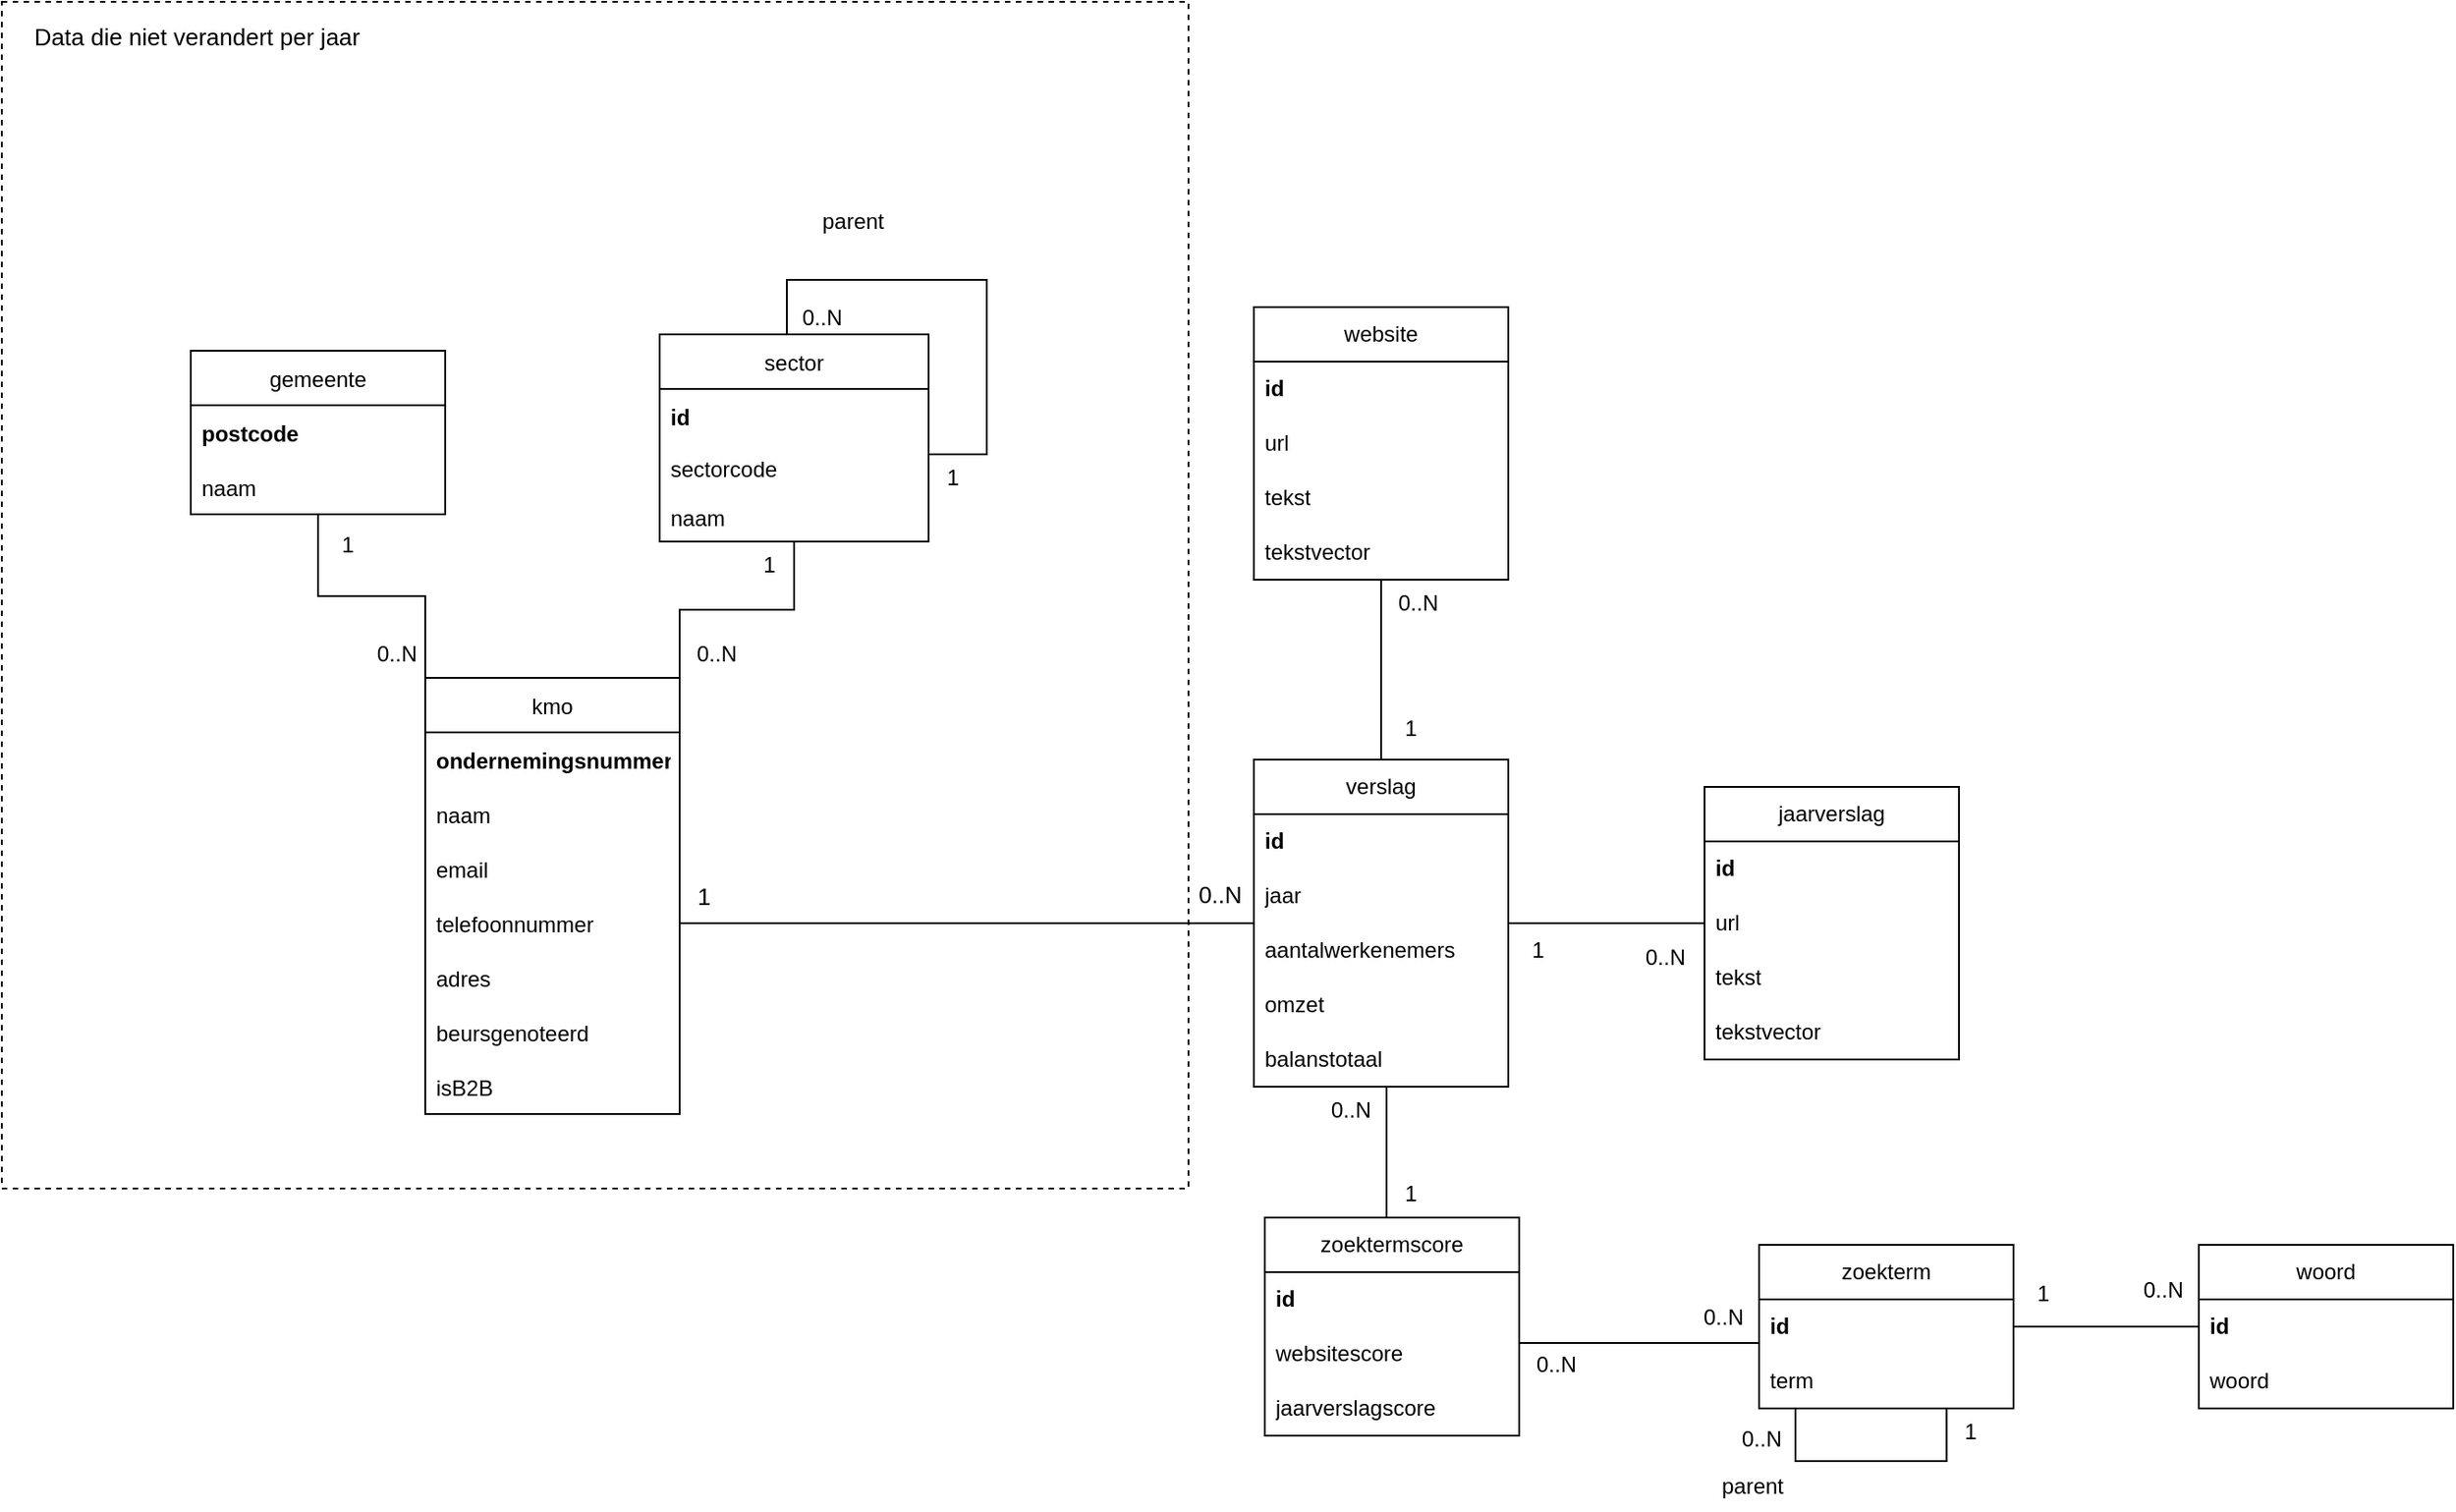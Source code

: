 <mxfile version="20.3.0" type="device"><diagram id="WTGynVmbKfR1uC-QsiB_" name="Page-1"><mxGraphModel dx="1609" dy="1137" grid="0" gridSize="10" guides="1" tooltips="1" connect="1" arrows="1" fold="1" page="0" pageScale="1" pageWidth="850" pageHeight="1100" math="0" shadow="0"><root><mxCell id="0"/><mxCell id="1" parent="0"/><mxCell id="Re18l9JdXHp2UFm8CKWH-41" value="&lt;div style=&quot;&quot;&gt;&lt;br&gt;&lt;/div&gt;" style="whiteSpace=wrap;html=1;aspect=fixed;fillColor=none;dashed=1;align=left;imageAspect=0;" parent="1" vertex="1"><mxGeometry x="-141" y="-271" width="653" height="653" as="geometry"/></mxCell><mxCell id="Re18l9JdXHp2UFm8CKWH-2" value="kmo" style="swimlane;fontStyle=0;childLayout=stackLayout;horizontal=1;startSize=30;horizontalStack=0;resizeParent=1;resizeParentMax=0;resizeLast=0;collapsible=1;marginBottom=0;fillColor=default;" parent="1" vertex="1"><mxGeometry x="92" y="101" width="140" height="240" as="geometry"/></mxCell><mxCell id="Re18l9JdXHp2UFm8CKWH-3" value="ondernemingsnummer" style="text;strokeColor=none;fillColor=none;align=left;verticalAlign=middle;spacingLeft=4;spacingRight=4;overflow=hidden;points=[[0,0.5],[1,0.5]];portConstraint=eastwest;rotatable=0;fontStyle=1" parent="Re18l9JdXHp2UFm8CKWH-2" vertex="1"><mxGeometry y="30" width="140" height="30" as="geometry"/></mxCell><mxCell id="Re18l9JdXHp2UFm8CKWH-4" value="naam" style="text;strokeColor=none;fillColor=none;align=left;verticalAlign=middle;spacingLeft=4;spacingRight=4;overflow=hidden;points=[[0,0.5],[1,0.5]];portConstraint=eastwest;rotatable=0;" parent="Re18l9JdXHp2UFm8CKWH-2" vertex="1"><mxGeometry y="60" width="140" height="30" as="geometry"/></mxCell><mxCell id="Re18l9JdXHp2UFm8CKWH-5" value="email" style="text;strokeColor=none;fillColor=none;align=left;verticalAlign=middle;spacingLeft=4;spacingRight=4;overflow=hidden;points=[[0,0.5],[1,0.5]];portConstraint=eastwest;rotatable=0;" parent="Re18l9JdXHp2UFm8CKWH-2" vertex="1"><mxGeometry y="90" width="140" height="30" as="geometry"/></mxCell><mxCell id="Re18l9JdXHp2UFm8CKWH-6" value="telefoonnummer" style="text;strokeColor=none;fillColor=none;align=left;verticalAlign=middle;spacingLeft=4;spacingRight=4;overflow=hidden;points=[[0,0.5],[1,0.5]];portConstraint=eastwest;rotatable=0;" parent="Re18l9JdXHp2UFm8CKWH-2" vertex="1"><mxGeometry y="120" width="140" height="30" as="geometry"/></mxCell><mxCell id="Re18l9JdXHp2UFm8CKWH-7" value="adres" style="text;strokeColor=none;fillColor=none;align=left;verticalAlign=middle;spacingLeft=4;spacingRight=4;overflow=hidden;points=[[0,0.5],[1,0.5]];portConstraint=eastwest;rotatable=0;" parent="Re18l9JdXHp2UFm8CKWH-2" vertex="1"><mxGeometry y="150" width="140" height="30" as="geometry"/></mxCell><mxCell id="Re18l9JdXHp2UFm8CKWH-9" value="beursgenoteerd" style="text;strokeColor=none;fillColor=none;align=left;verticalAlign=middle;spacingLeft=4;spacingRight=4;overflow=hidden;points=[[0,0.5],[1,0.5]];portConstraint=eastwest;rotatable=0;" parent="Re18l9JdXHp2UFm8CKWH-2" vertex="1"><mxGeometry y="180" width="140" height="30" as="geometry"/></mxCell><mxCell id="Re18l9JdXHp2UFm8CKWH-11" value="isB2B" style="text;strokeColor=none;fillColor=none;align=left;verticalAlign=middle;spacingLeft=4;spacingRight=4;overflow=hidden;points=[[0,0.5],[1,0.5]];portConstraint=eastwest;rotatable=0;" parent="Re18l9JdXHp2UFm8CKWH-2" vertex="1"><mxGeometry y="210" width="140" height="30" as="geometry"/></mxCell><mxCell id="Re18l9JdXHp2UFm8CKWH-18" style="edgeStyle=orthogonalEdgeStyle;rounded=0;orthogonalLoop=1;jettySize=auto;html=1;endArrow=none;endFill=0;entryX=0;entryY=0;entryDx=0;entryDy=0;" parent="1" source="Re18l9JdXHp2UFm8CKWH-14" target="Re18l9JdXHp2UFm8CKWH-2" edge="1"><mxGeometry relative="1" as="geometry"/></mxCell><mxCell id="Re18l9JdXHp2UFm8CKWH-14" value="gemeente" style="swimlane;fontStyle=0;childLayout=stackLayout;horizontal=1;startSize=30;horizontalStack=0;resizeParent=1;resizeParentMax=0;resizeLast=0;collapsible=1;marginBottom=0;fillColor=default;" parent="1" vertex="1"><mxGeometry x="-37" y="-79" width="140" height="90" as="geometry"/></mxCell><mxCell id="Re18l9JdXHp2UFm8CKWH-15" value="postcode" style="text;strokeColor=none;fillColor=none;align=left;verticalAlign=middle;spacingLeft=4;spacingRight=4;overflow=hidden;points=[[0,0.5],[1,0.5]];portConstraint=eastwest;rotatable=0;fontStyle=1" parent="Re18l9JdXHp2UFm8CKWH-14" vertex="1"><mxGeometry y="30" width="140" height="30" as="geometry"/></mxCell><mxCell id="Re18l9JdXHp2UFm8CKWH-16" value="naam" style="text;strokeColor=none;fillColor=none;align=left;verticalAlign=middle;spacingLeft=4;spacingRight=4;overflow=hidden;points=[[0,0.5],[1,0.5]];portConstraint=eastwest;rotatable=0;" parent="Re18l9JdXHp2UFm8CKWH-14" vertex="1"><mxGeometry y="60" width="140" height="30" as="geometry"/></mxCell><mxCell id="Re18l9JdXHp2UFm8CKWH-19" value="1" style="text;html=1;align=center;verticalAlign=middle;resizable=0;points=[];autosize=1;strokeColor=none;fillColor=none;" parent="1" vertex="1"><mxGeometry x="36" y="15" width="25" height="26" as="geometry"/></mxCell><mxCell id="Re18l9JdXHp2UFm8CKWH-20" value="0..N" style="text;html=1;align=center;verticalAlign=middle;resizable=0;points=[];autosize=1;strokeColor=none;fillColor=none;" parent="1" vertex="1"><mxGeometry x="56" y="75" width="40" height="26" as="geometry"/></mxCell><mxCell id="Re18l9JdXHp2UFm8CKWH-25" style="edgeStyle=orthogonalEdgeStyle;rounded=0;orthogonalLoop=1;jettySize=auto;html=1;entryX=1;entryY=0;entryDx=0;entryDy=0;endArrow=none;endFill=0;" parent="1" source="Re18l9JdXHp2UFm8CKWH-21" target="Re18l9JdXHp2UFm8CKWH-2" edge="1"><mxGeometry relative="1" as="geometry"/></mxCell><mxCell id="Re18l9JdXHp2UFm8CKWH-21" value="sector" style="swimlane;fontStyle=0;childLayout=stackLayout;horizontal=1;startSize=30;horizontalStack=0;resizeParent=1;resizeParentMax=0;resizeLast=0;collapsible=1;marginBottom=0;fillColor=default;" parent="1" vertex="1"><mxGeometry x="221" y="-88" width="148" height="114" as="geometry"/></mxCell><mxCell id="Re18l9JdXHp2UFm8CKWH-22" value="id" style="text;strokeColor=none;fillColor=none;align=left;verticalAlign=middle;spacingLeft=4;spacingRight=4;overflow=hidden;points=[[0,0.5],[1,0.5]];portConstraint=eastwest;rotatable=0;fontStyle=1" parent="Re18l9JdXHp2UFm8CKWH-21" vertex="1"><mxGeometry y="30" width="148" height="30" as="geometry"/></mxCell><mxCell id="Re18l9JdXHp2UFm8CKWH-23" value="sectorcode" style="text;strokeColor=none;fillColor=none;align=left;verticalAlign=middle;spacingLeft=4;spacingRight=4;overflow=hidden;points=[[0,0.5],[1,0.5]];portConstraint=eastwest;rotatable=0;" parent="Re18l9JdXHp2UFm8CKWH-21" vertex="1"><mxGeometry y="60" width="148" height="27" as="geometry"/></mxCell><mxCell id="v-ODNbQxsTQjlnAc42EJ-2" value="naam" style="text;strokeColor=none;fillColor=none;align=left;verticalAlign=middle;spacingLeft=4;spacingRight=4;overflow=hidden;points=[[0,0.5],[1,0.5]];portConstraint=eastwest;rotatable=0;" parent="Re18l9JdXHp2UFm8CKWH-21" vertex="1"><mxGeometry y="87" width="148" height="27" as="geometry"/></mxCell><mxCell id="Re18l9JdXHp2UFm8CKWH-31" style="edgeStyle=orthogonalEdgeStyle;rounded=0;orthogonalLoop=1;jettySize=auto;html=1;endArrow=none;endFill=0;" parent="1" source="Re18l9JdXHp2UFm8CKWH-21" target="Re18l9JdXHp2UFm8CKWH-21" edge="1"><mxGeometry relative="1" as="geometry"><mxPoint x="291" y="-155" as="sourcePoint"/><Array as="points"><mxPoint x="291" y="-118"/><mxPoint x="401" y="-118"/><mxPoint x="401" y="-22"/></Array></mxGeometry></mxCell><mxCell id="Re18l9JdXHp2UFm8CKWH-34" value="0..N" style="text;html=1;align=center;verticalAlign=middle;resizable=0;points=[];autosize=1;strokeColor=none;fillColor=none;" parent="1" vertex="1"><mxGeometry x="289.5" y="-110" width="40" height="26" as="geometry"/></mxCell><mxCell id="Re18l9JdXHp2UFm8CKWH-36" value="1" style="text;html=1;align=center;verticalAlign=middle;resizable=0;points=[];autosize=1;strokeColor=none;fillColor=none;" parent="1" vertex="1"><mxGeometry x="268" y="26" width="25" height="26" as="geometry"/></mxCell><mxCell id="Re18l9JdXHp2UFm8CKWH-37" value="0..N" style="text;html=1;align=center;verticalAlign=middle;resizable=0;points=[];autosize=1;strokeColor=none;fillColor=none;" parent="1" vertex="1"><mxGeometry x="232" y="75" width="40" height="26" as="geometry"/></mxCell><mxCell id="Re18l9JdXHp2UFm8CKWH-42" value="Data die niet verandert&amp;nbsp;per jaar" style="text;html=1;align=center;verticalAlign=middle;resizable=0;points=[];autosize=1;strokeColor=none;fillColor=none;fontSize=13;" parent="1" vertex="1"><mxGeometry x="-133" y="-266" width="197" height="28" as="geometry"/></mxCell><mxCell id="Re18l9JdXHp2UFm8CKWH-84" style="edgeStyle=none;rounded=0;orthogonalLoop=1;jettySize=auto;html=1;fontSize=13;endArrow=none;endFill=0;entryX=1;entryY=0.5;entryDx=0;entryDy=0;" parent="1" source="PHelXk3jzm6ezTHPBqMF-7" target="Re18l9JdXHp2UFm8CKWH-6" edge="1"><mxGeometry relative="1" as="geometry"><mxPoint x="550" y="236" as="sourcePoint"/></mxGeometry></mxCell><mxCell id="Re18l9JdXHp2UFm8CKWH-87" value="1" style="text;html=1;align=center;verticalAlign=middle;resizable=0;points=[];autosize=1;strokeColor=none;fillColor=none;fontSize=13;" parent="1" vertex="1"><mxGeometry x="232" y="207" width="25" height="28" as="geometry"/></mxCell><mxCell id="Re18l9JdXHp2UFm8CKWH-88" value="0..N" style="text;html=1;align=center;verticalAlign=middle;resizable=0;points=[];autosize=1;strokeColor=none;fillColor=none;fontSize=13;" parent="1" vertex="1"><mxGeometry x="508" y="206" width="42" height="28" as="geometry"/></mxCell><mxCell id="PHelXk3jzm6ezTHPBqMF-1" value="parent" style="text;html=1;align=center;verticalAlign=middle;resizable=0;points=[];autosize=1;strokeColor=none;fillColor=none;" parent="1" vertex="1"><mxGeometry x="301" y="-163" width="52" height="26" as="geometry"/></mxCell><mxCell id="PHelXk3jzm6ezTHPBqMF-2" value="1" style="text;html=1;align=center;verticalAlign=middle;resizable=0;points=[];autosize=1;strokeColor=none;fillColor=none;" parent="1" vertex="1"><mxGeometry x="369" y="-22" width="25" height="26" as="geometry"/></mxCell><mxCell id="PHelXk3jzm6ezTHPBqMF-25" style="edgeStyle=orthogonalEdgeStyle;rounded=0;orthogonalLoop=1;jettySize=auto;html=1;endArrow=none;endFill=0;" parent="1" source="PHelXk3jzm6ezTHPBqMF-7" target="PHelXk3jzm6ezTHPBqMF-14" edge="1"><mxGeometry relative="1" as="geometry"/></mxCell><mxCell id="PHelXk3jzm6ezTHPBqMF-7" value="verslag" style="swimlane;fontStyle=0;childLayout=stackLayout;horizontal=1;startSize=30;horizontalStack=0;resizeParent=1;resizeParentMax=0;resizeLast=0;collapsible=1;marginBottom=0;whiteSpace=wrap;html=1;" parent="1" vertex="1"><mxGeometry x="548" y="146" width="140" height="180" as="geometry"/></mxCell><mxCell id="PHelXk3jzm6ezTHPBqMF-8" value="&lt;b&gt;id&lt;/b&gt;" style="text;strokeColor=none;fillColor=none;align=left;verticalAlign=middle;spacingLeft=4;spacingRight=4;overflow=hidden;points=[[0,0.5],[1,0.5]];portConstraint=eastwest;rotatable=0;whiteSpace=wrap;html=1;" parent="PHelXk3jzm6ezTHPBqMF-7" vertex="1"><mxGeometry y="30" width="140" height="30" as="geometry"/></mxCell><mxCell id="PHelXk3jzm6ezTHPBqMF-9" value="jaar" style="text;strokeColor=none;fillColor=none;align=left;verticalAlign=middle;spacingLeft=4;spacingRight=4;overflow=hidden;points=[[0,0.5],[1,0.5]];portConstraint=eastwest;rotatable=0;whiteSpace=wrap;html=1;" parent="PHelXk3jzm6ezTHPBqMF-7" vertex="1"><mxGeometry y="60" width="140" height="30" as="geometry"/></mxCell><mxCell id="PHelXk3jzm6ezTHPBqMF-10" value="aantalwerkenemers" style="text;strokeColor=none;fillColor=none;align=left;verticalAlign=middle;spacingLeft=4;spacingRight=4;overflow=hidden;points=[[0,0.5],[1,0.5]];portConstraint=eastwest;rotatable=0;whiteSpace=wrap;html=1;" parent="PHelXk3jzm6ezTHPBqMF-7" vertex="1"><mxGeometry y="90" width="140" height="30" as="geometry"/></mxCell><mxCell id="PHelXk3jzm6ezTHPBqMF-11" value="omzet" style="text;strokeColor=none;fillColor=none;align=left;verticalAlign=middle;spacingLeft=4;spacingRight=4;overflow=hidden;points=[[0,0.5],[1,0.5]];portConstraint=eastwest;rotatable=0;whiteSpace=wrap;html=1;" parent="PHelXk3jzm6ezTHPBqMF-7" vertex="1"><mxGeometry y="120" width="140" height="30" as="geometry"/></mxCell><mxCell id="PHelXk3jzm6ezTHPBqMF-12" value="balanstotaal" style="text;strokeColor=none;fillColor=none;align=left;verticalAlign=middle;spacingLeft=4;spacingRight=4;overflow=hidden;points=[[0,0.5],[1,0.5]];portConstraint=eastwest;rotatable=0;whiteSpace=wrap;html=1;" parent="PHelXk3jzm6ezTHPBqMF-7" vertex="1"><mxGeometry y="150" width="140" height="30" as="geometry"/></mxCell><mxCell id="PHelXk3jzm6ezTHPBqMF-14" value="jaarverslag" style="swimlane;fontStyle=0;childLayout=stackLayout;horizontal=1;startSize=30;horizontalStack=0;resizeParent=1;resizeParentMax=0;resizeLast=0;collapsible=1;marginBottom=0;whiteSpace=wrap;html=1;" parent="1" vertex="1"><mxGeometry x="796" y="161" width="140" height="150" as="geometry"/></mxCell><mxCell id="PHelXk3jzm6ezTHPBqMF-16" value="&lt;b&gt;id&lt;/b&gt;" style="text;strokeColor=none;fillColor=none;align=left;verticalAlign=middle;spacingLeft=4;spacingRight=4;overflow=hidden;points=[[0,0.5],[1,0.5]];portConstraint=eastwest;rotatable=0;whiteSpace=wrap;html=1;" parent="PHelXk3jzm6ezTHPBqMF-14" vertex="1"><mxGeometry y="30" width="140" height="30" as="geometry"/></mxCell><mxCell id="PHelXk3jzm6ezTHPBqMF-17" value="url" style="text;strokeColor=none;fillColor=none;align=left;verticalAlign=middle;spacingLeft=4;spacingRight=4;overflow=hidden;points=[[0,0.5],[1,0.5]];portConstraint=eastwest;rotatable=0;whiteSpace=wrap;html=1;" parent="PHelXk3jzm6ezTHPBqMF-14" vertex="1"><mxGeometry y="60" width="140" height="30" as="geometry"/></mxCell><mxCell id="PHelXk3jzm6ezTHPBqMF-26" value="tekst" style="text;strokeColor=none;fillColor=none;align=left;verticalAlign=middle;spacingLeft=4;spacingRight=4;overflow=hidden;points=[[0,0.5],[1,0.5]];portConstraint=eastwest;rotatable=0;whiteSpace=wrap;html=1;" parent="PHelXk3jzm6ezTHPBqMF-14" vertex="1"><mxGeometry y="90" width="140" height="30" as="geometry"/></mxCell><mxCell id="v-ODNbQxsTQjlnAc42EJ-4" value="tekstvector" style="text;strokeColor=none;fillColor=none;align=left;verticalAlign=middle;spacingLeft=4;spacingRight=4;overflow=hidden;points=[[0,0.5],[1,0.5]];portConstraint=eastwest;rotatable=0;whiteSpace=wrap;html=1;" parent="PHelXk3jzm6ezTHPBqMF-14" vertex="1"><mxGeometry y="120" width="140" height="30" as="geometry"/></mxCell><mxCell id="PHelXk3jzm6ezTHPBqMF-22" style="edgeStyle=orthogonalEdgeStyle;rounded=0;orthogonalLoop=1;jettySize=auto;html=1;endArrow=none;endFill=0;" parent="1" source="PHelXk3jzm6ezTHPBqMF-18" target="PHelXk3jzm6ezTHPBqMF-7" edge="1"><mxGeometry relative="1" as="geometry"/></mxCell><mxCell id="PHelXk3jzm6ezTHPBqMF-18" value="website" style="swimlane;fontStyle=0;childLayout=stackLayout;horizontal=1;startSize=30;horizontalStack=0;resizeParent=1;resizeParentMax=0;resizeLast=0;collapsible=1;marginBottom=0;whiteSpace=wrap;html=1;" parent="1" vertex="1"><mxGeometry x="548" y="-103" width="140" height="150" as="geometry"/></mxCell><mxCell id="PHelXk3jzm6ezTHPBqMF-19" value="&lt;b&gt;id&lt;/b&gt;" style="text;strokeColor=none;fillColor=none;align=left;verticalAlign=middle;spacingLeft=4;spacingRight=4;overflow=hidden;points=[[0,0.5],[1,0.5]];portConstraint=eastwest;rotatable=0;whiteSpace=wrap;html=1;" parent="PHelXk3jzm6ezTHPBqMF-18" vertex="1"><mxGeometry y="30" width="140" height="30" as="geometry"/></mxCell><mxCell id="PHelXk3jzm6ezTHPBqMF-20" value="url" style="text;strokeColor=none;fillColor=none;align=left;verticalAlign=middle;spacingLeft=4;spacingRight=4;overflow=hidden;points=[[0,0.5],[1,0.5]];portConstraint=eastwest;rotatable=0;whiteSpace=wrap;html=1;" parent="PHelXk3jzm6ezTHPBqMF-18" vertex="1"><mxGeometry y="60" width="140" height="30" as="geometry"/></mxCell><mxCell id="PHelXk3jzm6ezTHPBqMF-21" value="tekst" style="text;strokeColor=none;fillColor=none;align=left;verticalAlign=middle;spacingLeft=4;spacingRight=4;overflow=hidden;points=[[0,0.5],[1,0.5]];portConstraint=eastwest;rotatable=0;whiteSpace=wrap;html=1;" parent="PHelXk3jzm6ezTHPBqMF-18" vertex="1"><mxGeometry y="90" width="140" height="30" as="geometry"/></mxCell><mxCell id="v-ODNbQxsTQjlnAc42EJ-3" value="tekstvector" style="text;strokeColor=none;fillColor=none;align=left;verticalAlign=middle;spacingLeft=4;spacingRight=4;overflow=hidden;points=[[0,0.5],[1,0.5]];portConstraint=eastwest;rotatable=0;whiteSpace=wrap;html=1;" parent="PHelXk3jzm6ezTHPBqMF-18" vertex="1"><mxGeometry y="120" width="140" height="30" as="geometry"/></mxCell><mxCell id="PHelXk3jzm6ezTHPBqMF-23" value="0..N" style="text;html=1;align=center;verticalAlign=middle;resizable=0;points=[];autosize=1;strokeColor=none;fillColor=none;" parent="1" vertex="1"><mxGeometry x="618" y="47" width="40" height="26" as="geometry"/></mxCell><mxCell id="PHelXk3jzm6ezTHPBqMF-24" value="1" style="text;html=1;align=center;verticalAlign=middle;resizable=0;points=[];autosize=1;strokeColor=none;fillColor=none;" parent="1" vertex="1"><mxGeometry x="621" y="116" width="25" height="26" as="geometry"/></mxCell><mxCell id="PHelXk3jzm6ezTHPBqMF-27" value="0..N" style="text;html=1;align=center;verticalAlign=middle;resizable=0;points=[];autosize=1;strokeColor=none;fillColor=none;" parent="1" vertex="1"><mxGeometry x="754" y="242" width="40" height="26" as="geometry"/></mxCell><mxCell id="PHelXk3jzm6ezTHPBqMF-28" value="1" style="text;html=1;align=center;verticalAlign=middle;resizable=0;points=[];autosize=1;strokeColor=none;fillColor=none;" parent="1" vertex="1"><mxGeometry x="691" y="238" width="25" height="26" as="geometry"/></mxCell><mxCell id="PHelXk3jzm6ezTHPBqMF-29" value="zoekterm" style="swimlane;fontStyle=0;childLayout=stackLayout;horizontal=1;startSize=30;horizontalStack=0;resizeParent=1;resizeParentMax=0;resizeLast=0;collapsible=1;marginBottom=0;whiteSpace=wrap;html=1;" parent="1" vertex="1"><mxGeometry x="826" y="413" width="140" height="90" as="geometry"/></mxCell><mxCell id="PHelXk3jzm6ezTHPBqMF-34" style="edgeStyle=orthogonalEdgeStyle;rounded=0;orthogonalLoop=1;jettySize=auto;html=1;endArrow=none;endFill=0;entryX=0.737;entryY=0.992;entryDx=0;entryDy=0;entryPerimeter=0;" parent="PHelXk3jzm6ezTHPBqMF-29" source="PHelXk3jzm6ezTHPBqMF-31" target="PHelXk3jzm6ezTHPBqMF-31" edge="1"><mxGeometry relative="1" as="geometry"><Array as="points"><mxPoint x="20" y="119"/><mxPoint x="103" y="119"/></Array></mxGeometry></mxCell><mxCell id="PHelXk3jzm6ezTHPBqMF-30" value="&lt;b&gt;id&lt;/b&gt;" style="text;strokeColor=none;fillColor=none;align=left;verticalAlign=middle;spacingLeft=4;spacingRight=4;overflow=hidden;points=[[0,0.5],[1,0.5]];portConstraint=eastwest;rotatable=0;whiteSpace=wrap;html=1;" parent="PHelXk3jzm6ezTHPBqMF-29" vertex="1"><mxGeometry y="30" width="140" height="30" as="geometry"/></mxCell><mxCell id="PHelXk3jzm6ezTHPBqMF-31" value="term" style="text;strokeColor=none;fillColor=none;align=left;verticalAlign=middle;spacingLeft=4;spacingRight=4;overflow=hidden;points=[[0,0.5],[1,0.5]];portConstraint=eastwest;rotatable=0;whiteSpace=wrap;html=1;" parent="PHelXk3jzm6ezTHPBqMF-29" vertex="1"><mxGeometry y="60" width="140" height="30" as="geometry"/></mxCell><mxCell id="PHelXk3jzm6ezTHPBqMF-35" value="parent" style="text;html=1;align=center;verticalAlign=middle;resizable=0;points=[];autosize=1;strokeColor=none;fillColor=none;" parent="1" vertex="1"><mxGeometry x="796" y="533" width="52" height="26" as="geometry"/></mxCell><mxCell id="PHelXk3jzm6ezTHPBqMF-36" value="1" style="text;html=1;align=center;verticalAlign=middle;resizable=0;points=[];autosize=1;strokeColor=none;fillColor=none;" parent="1" vertex="1"><mxGeometry x="929" y="503" width="25" height="26" as="geometry"/></mxCell><mxCell id="PHelXk3jzm6ezTHPBqMF-37" value="0..N" style="text;html=1;align=center;verticalAlign=middle;resizable=0;points=[];autosize=1;strokeColor=none;fillColor=none;" parent="1" vertex="1"><mxGeometry x="807" y="507" width="40" height="26" as="geometry"/></mxCell><mxCell id="PHelXk3jzm6ezTHPBqMF-43" style="edgeStyle=orthogonalEdgeStyle;rounded=0;orthogonalLoop=1;jettySize=auto;html=1;endArrow=none;endFill=0;" parent="1" source="PHelXk3jzm6ezTHPBqMF-39" target="PHelXk3jzm6ezTHPBqMF-30" edge="1"><mxGeometry relative="1" as="geometry"/></mxCell><mxCell id="PHelXk3jzm6ezTHPBqMF-39" value="woord" style="swimlane;fontStyle=0;childLayout=stackLayout;horizontal=1;startSize=30;horizontalStack=0;resizeParent=1;resizeParentMax=0;resizeLast=0;collapsible=1;marginBottom=0;whiteSpace=wrap;html=1;" parent="1" vertex="1"><mxGeometry x="1068" y="413" width="140" height="90" as="geometry"/></mxCell><mxCell id="PHelXk3jzm6ezTHPBqMF-40" value="&lt;b&gt;id&lt;/b&gt;" style="text;strokeColor=none;fillColor=none;align=left;verticalAlign=middle;spacingLeft=4;spacingRight=4;overflow=hidden;points=[[0,0.5],[1,0.5]];portConstraint=eastwest;rotatable=0;whiteSpace=wrap;html=1;" parent="PHelXk3jzm6ezTHPBqMF-39" vertex="1"><mxGeometry y="30" width="140" height="30" as="geometry"/></mxCell><mxCell id="PHelXk3jzm6ezTHPBqMF-41" value="woord" style="text;strokeColor=none;fillColor=none;align=left;verticalAlign=middle;spacingLeft=4;spacingRight=4;overflow=hidden;points=[[0,0.5],[1,0.5]];portConstraint=eastwest;rotatable=0;whiteSpace=wrap;html=1;" parent="PHelXk3jzm6ezTHPBqMF-39" vertex="1"><mxGeometry y="60" width="140" height="30" as="geometry"/></mxCell><mxCell id="PHelXk3jzm6ezTHPBqMF-44" value="1" style="text;html=1;align=center;verticalAlign=middle;resizable=0;points=[];autosize=1;strokeColor=none;fillColor=none;" parent="1" vertex="1"><mxGeometry x="969" y="427" width="25" height="26" as="geometry"/></mxCell><mxCell id="PHelXk3jzm6ezTHPBqMF-45" value="0..N" style="text;html=1;align=center;verticalAlign=middle;resizable=0;points=[];autosize=1;strokeColor=none;fillColor=none;" parent="1" vertex="1"><mxGeometry x="1028" y="425" width="40" height="26" as="geometry"/></mxCell><mxCell id="v-ODNbQxsTQjlnAc42EJ-7" value="zoektermscore" style="swimlane;fontStyle=0;childLayout=stackLayout;horizontal=1;startSize=30;horizontalStack=0;resizeParent=1;resizeParentMax=0;resizeLast=0;collapsible=1;marginBottom=0;whiteSpace=wrap;html=1;" parent="1" vertex="1"><mxGeometry x="554" y="398" width="140" height="120" as="geometry"/></mxCell><mxCell id="v-ODNbQxsTQjlnAc42EJ-8" value="&lt;b&gt;id&lt;/b&gt;" style="text;strokeColor=none;fillColor=none;align=left;verticalAlign=middle;spacingLeft=4;spacingRight=4;overflow=hidden;points=[[0,0.5],[1,0.5]];portConstraint=eastwest;rotatable=0;whiteSpace=wrap;html=1;" parent="v-ODNbQxsTQjlnAc42EJ-7" vertex="1"><mxGeometry y="30" width="140" height="30" as="geometry"/></mxCell><mxCell id="v-ODNbQxsTQjlnAc42EJ-9" value="websitescore" style="text;strokeColor=none;fillColor=none;align=left;verticalAlign=middle;spacingLeft=4;spacingRight=4;overflow=hidden;points=[[0,0.5],[1,0.5]];portConstraint=eastwest;rotatable=0;whiteSpace=wrap;html=1;" parent="v-ODNbQxsTQjlnAc42EJ-7" vertex="1"><mxGeometry y="60" width="140" height="30" as="geometry"/></mxCell><mxCell id="v-ODNbQxsTQjlnAc42EJ-10" value="jaarverslagscore&lt;br&gt;" style="text;strokeColor=none;fillColor=none;align=left;verticalAlign=middle;spacingLeft=4;spacingRight=4;overflow=hidden;points=[[0,0.5],[1,0.5]];portConstraint=eastwest;rotatable=0;whiteSpace=wrap;html=1;" parent="v-ODNbQxsTQjlnAc42EJ-7" vertex="1"><mxGeometry y="90" width="140" height="30" as="geometry"/></mxCell><mxCell id="v-ODNbQxsTQjlnAc42EJ-12" style="edgeStyle=orthogonalEdgeStyle;rounded=0;orthogonalLoop=1;jettySize=auto;html=1;endArrow=none;endFill=0;entryX=0.5;entryY=0;entryDx=0;entryDy=0;" parent="1" source="PHelXk3jzm6ezTHPBqMF-12" target="v-ODNbQxsTQjlnAc42EJ-7" edge="1"><mxGeometry relative="1" as="geometry"><mxPoint x="628" y="336" as="sourcePoint"/><mxPoint x="628" y="405.0" as="targetPoint"/><Array as="points"><mxPoint x="621" y="358"/><mxPoint x="621" y="358"/></Array></mxGeometry></mxCell><mxCell id="v-ODNbQxsTQjlnAc42EJ-13" style="edgeStyle=orthogonalEdgeStyle;rounded=0;orthogonalLoop=1;jettySize=auto;html=1;endArrow=none;endFill=0;entryX=1;entryY=0.5;entryDx=0;entryDy=0;" parent="1" source="PHelXk3jzm6ezTHPBqMF-30" target="v-ODNbQxsTQjlnAc42EJ-9" edge="1"><mxGeometry relative="1" as="geometry"><mxPoint x="631.0" y="336" as="sourcePoint"/><mxPoint x="634" y="408" as="targetPoint"/><Array as="points"><mxPoint x="694" y="467"/></Array></mxGeometry></mxCell><mxCell id="NfVMuVPaTyFl3EhKX2cR-1" value="0..N" style="text;html=1;align=center;verticalAlign=middle;resizable=0;points=[];autosize=1;strokeColor=none;fillColor=none;" vertex="1" parent="1"><mxGeometry x="694" y="466" width="40" height="26" as="geometry"/></mxCell><mxCell id="NfVMuVPaTyFl3EhKX2cR-2" value="1" style="text;html=1;align=center;verticalAlign=middle;resizable=0;points=[];autosize=1;strokeColor=none;fillColor=none;" vertex="1" parent="1"><mxGeometry x="621" y="372" width="25" height="26" as="geometry"/></mxCell><mxCell id="NfVMuVPaTyFl3EhKX2cR-3" value="0..N" style="text;html=1;align=center;verticalAlign=middle;resizable=0;points=[];autosize=1;strokeColor=none;fillColor=none;" vertex="1" parent="1"><mxGeometry x="581" y="326" width="40" height="26" as="geometry"/></mxCell><mxCell id="NfVMuVPaTyFl3EhKX2cR-4" value="0..N" style="text;html=1;align=center;verticalAlign=middle;resizable=0;points=[];autosize=1;strokeColor=none;fillColor=none;" vertex="1" parent="1"><mxGeometry x="786" y="440" width="40" height="26" as="geometry"/></mxCell></root></mxGraphModel></diagram></mxfile>